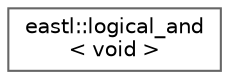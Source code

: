 digraph "类继承关系图"
{
 // LATEX_PDF_SIZE
  bgcolor="transparent";
  edge [fontname=Helvetica,fontsize=10,labelfontname=Helvetica,labelfontsize=10];
  node [fontname=Helvetica,fontsize=10,shape=box,height=0.2,width=0.4];
  rankdir="LR";
  Node0 [id="Node000000",label="eastl::logical_and\l\< void \>",height=0.2,width=0.4,color="grey40", fillcolor="white", style="filled",URL="$structeastl_1_1logical__and_3_01void_01_4.html",tooltip=" "];
}
